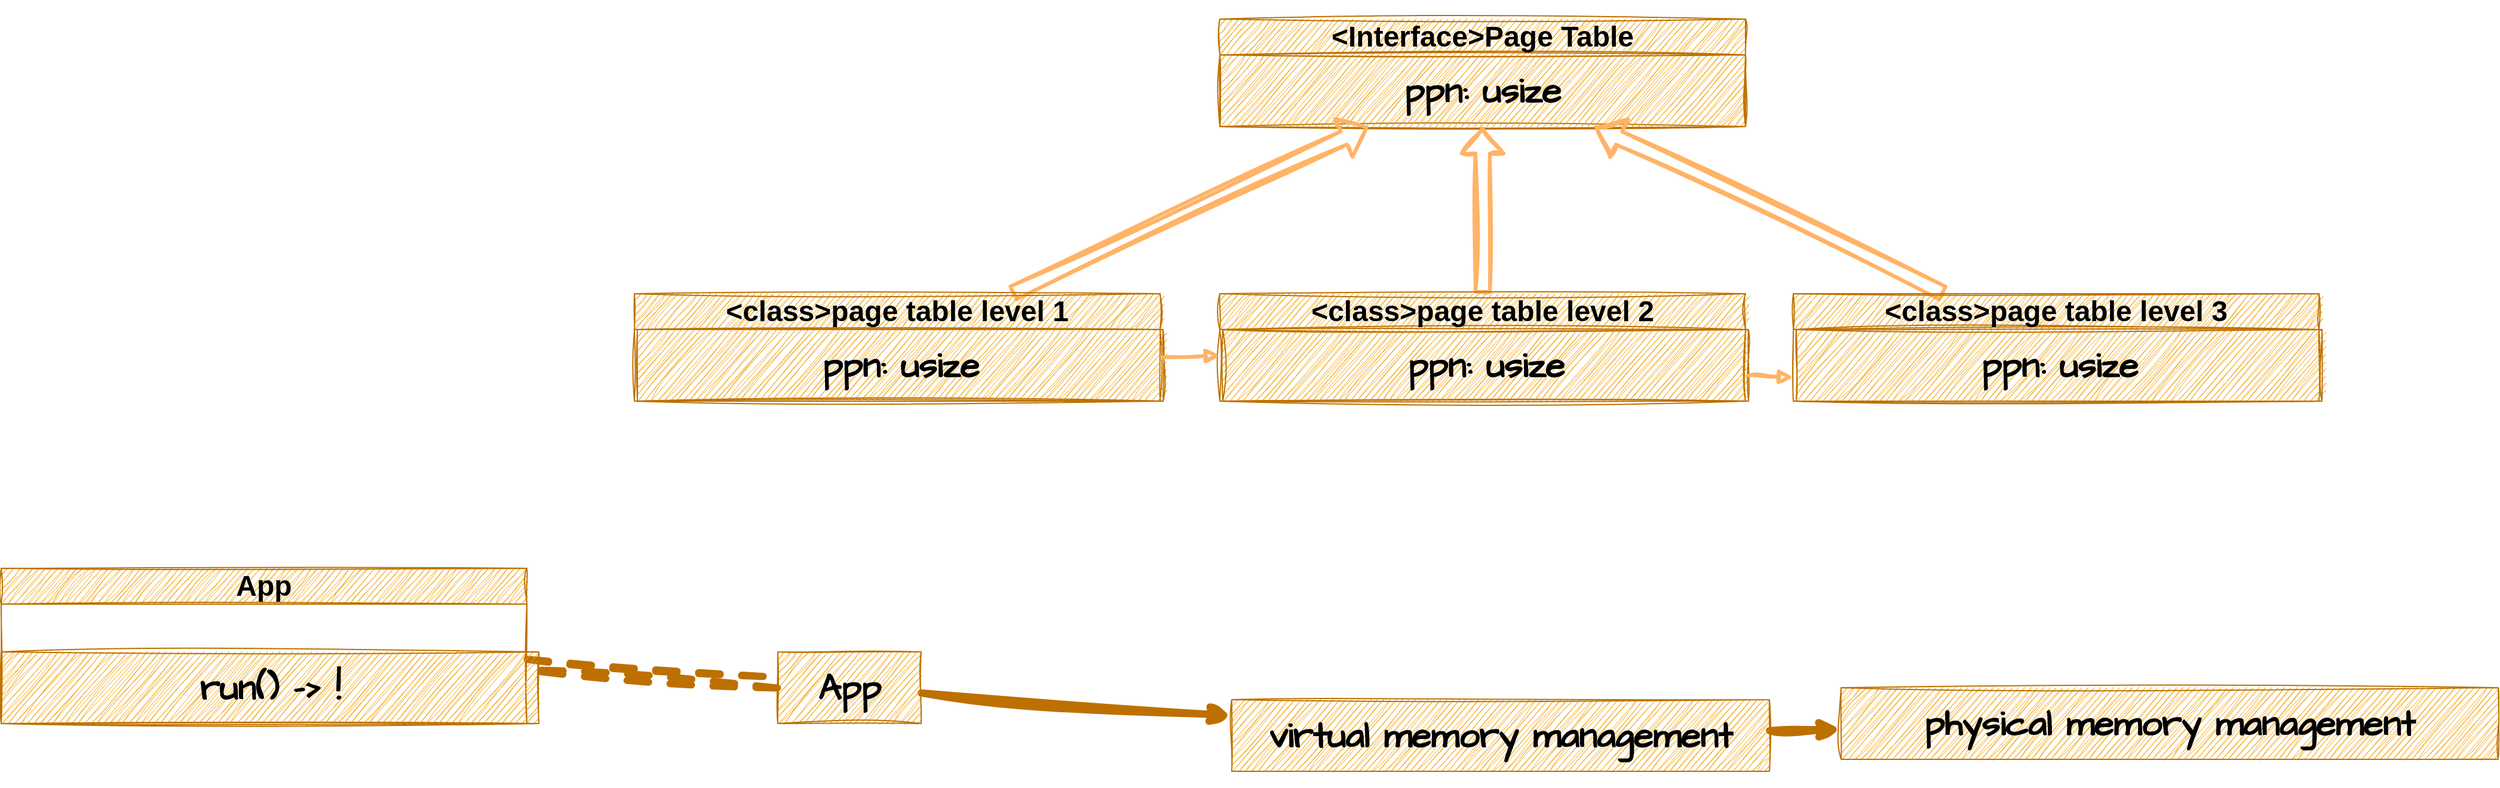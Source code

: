 <mxfile>
    <diagram id="5wQ6Vo359ZO-btsnrXI6" name="Page-1">
        <mxGraphModel dx="2387" dy="1285" grid="1" gridSize="10" guides="1" tooltips="1" connect="1" arrows="1" fold="1" page="1" pageScale="1" pageWidth="850" pageHeight="1100" background="#ffffff" math="0" shadow="0">
            <root>
                <mxCell id="0"/>
                <mxCell id="1" parent="0"/>
                <mxCell id="7" value="&lt;h1&gt;&amp;lt;Interface&amp;gt;Page Table&lt;/h1&gt;" style="swimlane;whiteSpace=wrap;html=1;labelBackgroundColor=none;fontFamily=Helvetica;fontSize=12;fontColor=#000000;fillColor=#f0a30a;gradientColor=none;strokeColor=#BD7000;rounded=0;shadow=0;sketch=1;startSize=30;hachureGap=4;jiggle=2;curveFitting=1;fontSource=https%3A%2F%2Ffonts.googleapis.com%2Fcss%3Ffamily%3DArchitects%2BDaughter;" parent="1" vertex="1">
                    <mxGeometry x="530" y="80" width="440" height="90" as="geometry">
                        <mxRectangle x="140" y="120" width="230" height="70" as="alternateBounds"/>
                    </mxGeometry>
                </mxCell>
                <mxCell id="8" value="&lt;h2&gt;ppn: usize&lt;/h2&gt;" style="rounded=0;whiteSpace=wrap;html=1;shadow=0;labelBackgroundColor=none;sketch=1;fontColor=#000000;fillColor=#f0a30a;strokeColor=#BD7000;hachureGap=4;jiggle=2;curveFitting=1;fontFamily=Architects Daughter;fontSource=https%3A%2F%2Ffonts.googleapis.com%2Fcss%3Ffamily%3DArchitects%2BDaughter;fontSize=20;" parent="7" vertex="1">
                    <mxGeometry y="30" width="440" height="60" as="geometry"/>
                </mxCell>
                <mxCell id="13" style="edgeStyle=none;sketch=1;hachureGap=4;jiggle=2;curveFitting=1;html=1;fontFamily=Architects Daughter;fontSource=https%3A%2F%2Ffonts.googleapis.com%2Fcss%3Ffamily%3DArchitects%2BDaughter;fontSize=16;strokeColor=#FFB366;strokeWidth=3;shape=flexArrow;" parent="1" source="11" target="7" edge="1">
                    <mxGeometry relative="1" as="geometry"/>
                </mxCell>
                <mxCell id="11" value="&lt;h1&gt;&amp;lt;class&amp;gt;page table level 1&lt;/h1&gt;" style="swimlane;whiteSpace=wrap;html=1;labelBackgroundColor=none;fontFamily=Helvetica;fontSize=12;fontColor=#000000;fillColor=#f0a30a;gradientColor=none;strokeColor=#BD7000;rounded=0;shadow=0;sketch=1;startSize=30;hachureGap=4;jiggle=2;curveFitting=1;fontSource=https%3A%2F%2Ffonts.googleapis.com%2Fcss%3Ffamily%3DArchitects%2BDaughter;" parent="1" vertex="1">
                    <mxGeometry x="40" y="310" width="440" height="90" as="geometry"/>
                </mxCell>
                <mxCell id="14" value="&lt;h2&gt;ppn: usize&lt;/h2&gt;" style="rounded=0;whiteSpace=wrap;html=1;shadow=0;labelBackgroundColor=none;sketch=1;fontColor=#000000;fillColor=#f0a30a;strokeColor=#BD7000;hachureGap=4;jiggle=2;curveFitting=1;fontFamily=Architects Daughter;fontSource=https%3A%2F%2Ffonts.googleapis.com%2Fcss%3Ffamily%3DArchitects%2BDaughter;fontSize=20;" parent="11" vertex="1">
                    <mxGeometry x="2.5" y="30" width="440" height="60" as="geometry"/>
                </mxCell>
                <mxCell id="21" style="edgeStyle=none;sketch=1;hachureGap=4;jiggle=2;curveFitting=1;html=1;strokeColor=#FFB366;strokeWidth=3;fontFamily=Architects Daughter;fontSource=https%3A%2F%2Ffonts.googleapis.com%2Fcss%3Ffamily%3DArchitects%2BDaughter;fontSize=16;endArrow=block;endFill=0;shape=flexArrow;" parent="1" source="15" target="7" edge="1">
                    <mxGeometry relative="1" as="geometry"/>
                </mxCell>
                <mxCell id="15" value="&lt;h1&gt;&amp;lt;class&amp;gt;page table level 2&lt;/h1&gt;" style="swimlane;whiteSpace=wrap;html=1;labelBackgroundColor=none;fontFamily=Helvetica;fontSize=12;fontColor=#000000;fillColor=#f0a30a;gradientColor=none;strokeColor=#BD7000;rounded=0;shadow=0;sketch=1;startSize=30;hachureGap=4;jiggle=2;curveFitting=1;fontSource=https%3A%2F%2Ffonts.googleapis.com%2Fcss%3Ffamily%3DArchitects%2BDaughter;" parent="1" vertex="1">
                    <mxGeometry x="530" y="310" width="440" height="90" as="geometry"/>
                </mxCell>
                <mxCell id="16" value="&lt;h2&gt;ppn: usize&lt;/h2&gt;" style="rounded=0;whiteSpace=wrap;html=1;shadow=0;labelBackgroundColor=none;sketch=1;fontColor=#000000;fillColor=#f0a30a;strokeColor=#BD7000;hachureGap=4;jiggle=2;curveFitting=1;fontFamily=Architects Daughter;fontSource=https%3A%2F%2Ffonts.googleapis.com%2Fcss%3Ffamily%3DArchitects%2BDaughter;fontSize=20;" parent="15" vertex="1">
                    <mxGeometry x="2.5" y="30" width="440" height="60" as="geometry"/>
                </mxCell>
                <mxCell id="17" style="edgeStyle=none;sketch=1;hachureGap=4;jiggle=2;curveFitting=1;html=1;strokeColor=#FFB366;strokeWidth=3;fontFamily=Architects Daughter;fontSource=https%3A%2F%2Ffonts.googleapis.com%2Fcss%3Ffamily%3DArchitects%2BDaughter;fontSize=16;endArrow=block;endFill=0;" parent="1" source="14" target="15" edge="1">
                    <mxGeometry relative="1" as="geometry">
                        <Array as="points"/>
                    </mxGeometry>
                </mxCell>
                <mxCell id="22" style="edgeStyle=none;shape=flexArrow;sketch=1;hachureGap=4;jiggle=2;curveFitting=1;html=1;strokeColor=#FFB366;strokeWidth=3;fontFamily=Architects Daughter;fontSource=https%3A%2F%2Ffonts.googleapis.com%2Fcss%3Ffamily%3DArchitects%2BDaughter;fontSize=16;endArrow=block;endFill=0;" parent="1" source="18" target="7" edge="1">
                    <mxGeometry relative="1" as="geometry"/>
                </mxCell>
                <mxCell id="18" value="&lt;h1&gt;&amp;lt;class&amp;gt;page table level 3&lt;/h1&gt;" style="swimlane;whiteSpace=wrap;html=1;labelBackgroundColor=none;fontFamily=Helvetica;fontSize=12;fontColor=#000000;fillColor=#f0a30a;gradientColor=none;strokeColor=#BD7000;rounded=0;shadow=0;sketch=1;startSize=30;hachureGap=4;jiggle=2;curveFitting=1;fontSource=https%3A%2F%2Ffonts.googleapis.com%2Fcss%3Ffamily%3DArchitects%2BDaughter;" parent="1" vertex="1">
                    <mxGeometry x="1010" y="310" width="440" height="90" as="geometry"/>
                </mxCell>
                <mxCell id="19" value="&lt;h2&gt;ppn: usize&lt;/h2&gt;" style="rounded=0;whiteSpace=wrap;html=1;shadow=0;labelBackgroundColor=none;sketch=1;fontColor=#000000;fillColor=#f0a30a;strokeColor=#BD7000;hachureGap=4;jiggle=2;curveFitting=1;fontFamily=Architects Daughter;fontSource=https%3A%2F%2Ffonts.googleapis.com%2Fcss%3Ffamily%3DArchitects%2BDaughter;fontSize=20;" parent="18" vertex="1">
                    <mxGeometry x="2.5" y="30" width="440" height="60" as="geometry"/>
                </mxCell>
                <mxCell id="20" style="edgeStyle=none;sketch=1;hachureGap=4;jiggle=2;curveFitting=1;html=1;strokeColor=#FFB366;strokeWidth=3;fontFamily=Architects Daughter;fontSource=https%3A%2F%2Ffonts.googleapis.com%2Fcss%3Ffamily%3DArchitects%2BDaughter;fontSize=16;endArrow=block;endFill=0;" parent="1" source="16" target="18" edge="1">
                    <mxGeometry relative="1" as="geometry">
                        <Array as="points">
                            <mxPoint x="1010" y="380"/>
                        </Array>
                    </mxGeometry>
                </mxCell>
                <mxCell id="31" style="edgeStyle=none;rounded=1;sketch=1;hachureGap=4;jiggle=2;curveFitting=1;html=1;shadow=0;labelBackgroundColor=default;labelBorderColor=none;strokeColor=#BD7000;strokeWidth=6;fontFamily=Architects Daughter;fontSource=https%3A%2F%2Ffonts.googleapis.com%2Fcss%3Ffamily%3DArchitects%2BDaughter;fontSize=16;fontColor=default;fillColor=#f0a30a;" edge="1" parent="1" source="26" target="28">
                    <mxGeometry relative="1" as="geometry"/>
                </mxCell>
                <mxCell id="26" value="&lt;h2&gt;App&lt;/h2&gt;" style="rounded=0;whiteSpace=wrap;html=1;shadow=0;labelBackgroundColor=none;sketch=1;fontColor=#000000;fillColor=#f0a30a;strokeColor=#BD7000;hachureGap=4;jiggle=2;curveFitting=1;fontFamily=Architects Daughter;fontSource=https%3A%2F%2Ffonts.googleapis.com%2Fcss%3Ffamily%3DArchitects%2BDaughter;fontSize=20;" vertex="1" parent="1">
                    <mxGeometry x="160" y="610" width="120" height="60" as="geometry"/>
                </mxCell>
                <mxCell id="27" value="&lt;h2&gt;physical memory management&lt;/h2&gt;" style="rounded=0;whiteSpace=wrap;html=1;shadow=0;labelBackgroundColor=none;sketch=1;fontColor=#000000;fillColor=#f0a30a;strokeColor=#BD7000;hachureGap=4;jiggle=2;curveFitting=1;fontFamily=Architects Daughter;fontSource=https%3A%2F%2Ffonts.googleapis.com%2Fcss%3Ffamily%3DArchitects%2BDaughter;fontSize=20;" vertex="1" parent="1">
                    <mxGeometry x="1050" y="640" width="550" height="60" as="geometry"/>
                </mxCell>
                <mxCell id="29" style="edgeStyle=none;hachureGap=4;html=1;fontFamily=Architects Daughter;fontSource=https%3A%2F%2Ffonts.googleapis.com%2Fcss%3Ffamily%3DArchitects%2BDaughter;fontSize=16;strokeWidth=6;fillColor=#f0a30a;strokeColor=#BD7000;sketch=1;curveFitting=1;jiggle=2;shadow=0;rounded=1;fontColor=default;labelBackgroundColor=default;labelBorderColor=none;" edge="1" parent="1" source="28" target="27">
                    <mxGeometry relative="1" as="geometry"/>
                </mxCell>
                <mxCell id="28" value="&lt;h2&gt;virtual memory management&lt;/h2&gt;" style="rounded=0;whiteSpace=wrap;html=1;shadow=0;labelBackgroundColor=none;sketch=1;fontColor=#000000;fillColor=#f0a30a;strokeColor=#BD7000;hachureGap=4;jiggle=2;curveFitting=1;fontFamily=Architects Daughter;fontSource=https%3A%2F%2Ffonts.googleapis.com%2Fcss%3Ffamily%3DArchitects%2BDaughter;fontSize=20;" vertex="1" parent="1">
                    <mxGeometry x="540" y="650" width="450" height="60" as="geometry"/>
                </mxCell>
                <mxCell id="33" style="edgeStyle=none;rounded=1;sketch=1;hachureGap=4;jiggle=2;curveFitting=1;html=1;shadow=0;labelBackgroundColor=default;labelBorderColor=none;strokeColor=#BD7000;strokeWidth=6;fontFamily=Architects Daughter;fontSource=https%3A%2F%2Ffonts.googleapis.com%2Fcss%3Ffamily%3DArchitects%2BDaughter;fontSize=16;fontColor=default;fillColor=#f0a30a;shape=link;dashed=1;" edge="1" parent="1" source="32" target="26">
                    <mxGeometry relative="1" as="geometry"/>
                </mxCell>
                <mxCell id="32" value="&lt;h1&gt;App&lt;/h1&gt;" style="swimlane;whiteSpace=wrap;html=1;labelBackgroundColor=none;fontFamily=Helvetica;fontSize=12;fontColor=#000000;fillColor=#f0a30a;gradientColor=none;strokeColor=#BD7000;rounded=0;shadow=0;sketch=1;startSize=30;hachureGap=4;jiggle=2;curveFitting=1;fontSource=https%3A%2F%2Ffonts.googleapis.com%2Fcss%3Ffamily%3DArchitects%2BDaughter;" vertex="1" parent="1">
                    <mxGeometry x="-490" y="540" width="440" height="130" as="geometry"/>
                </mxCell>
                <mxCell id="34" value="&lt;h2&gt;run() -&amp;gt; !&lt;/h2&gt;" style="rounded=0;whiteSpace=wrap;html=1;shadow=0;labelBackgroundColor=none;sketch=1;fontColor=#000000;fillColor=#f0a30a;strokeColor=#BD7000;hachureGap=4;jiggle=2;curveFitting=1;fontFamily=Architects Daughter;fontSource=https%3A%2F%2Ffonts.googleapis.com%2Fcss%3Ffamily%3DArchitects%2BDaughter;fontSize=20;" vertex="1" parent="32">
                    <mxGeometry y="70" width="450" height="60" as="geometry"/>
                </mxCell>
            </root>
        </mxGraphModel>
    </diagram>
</mxfile>